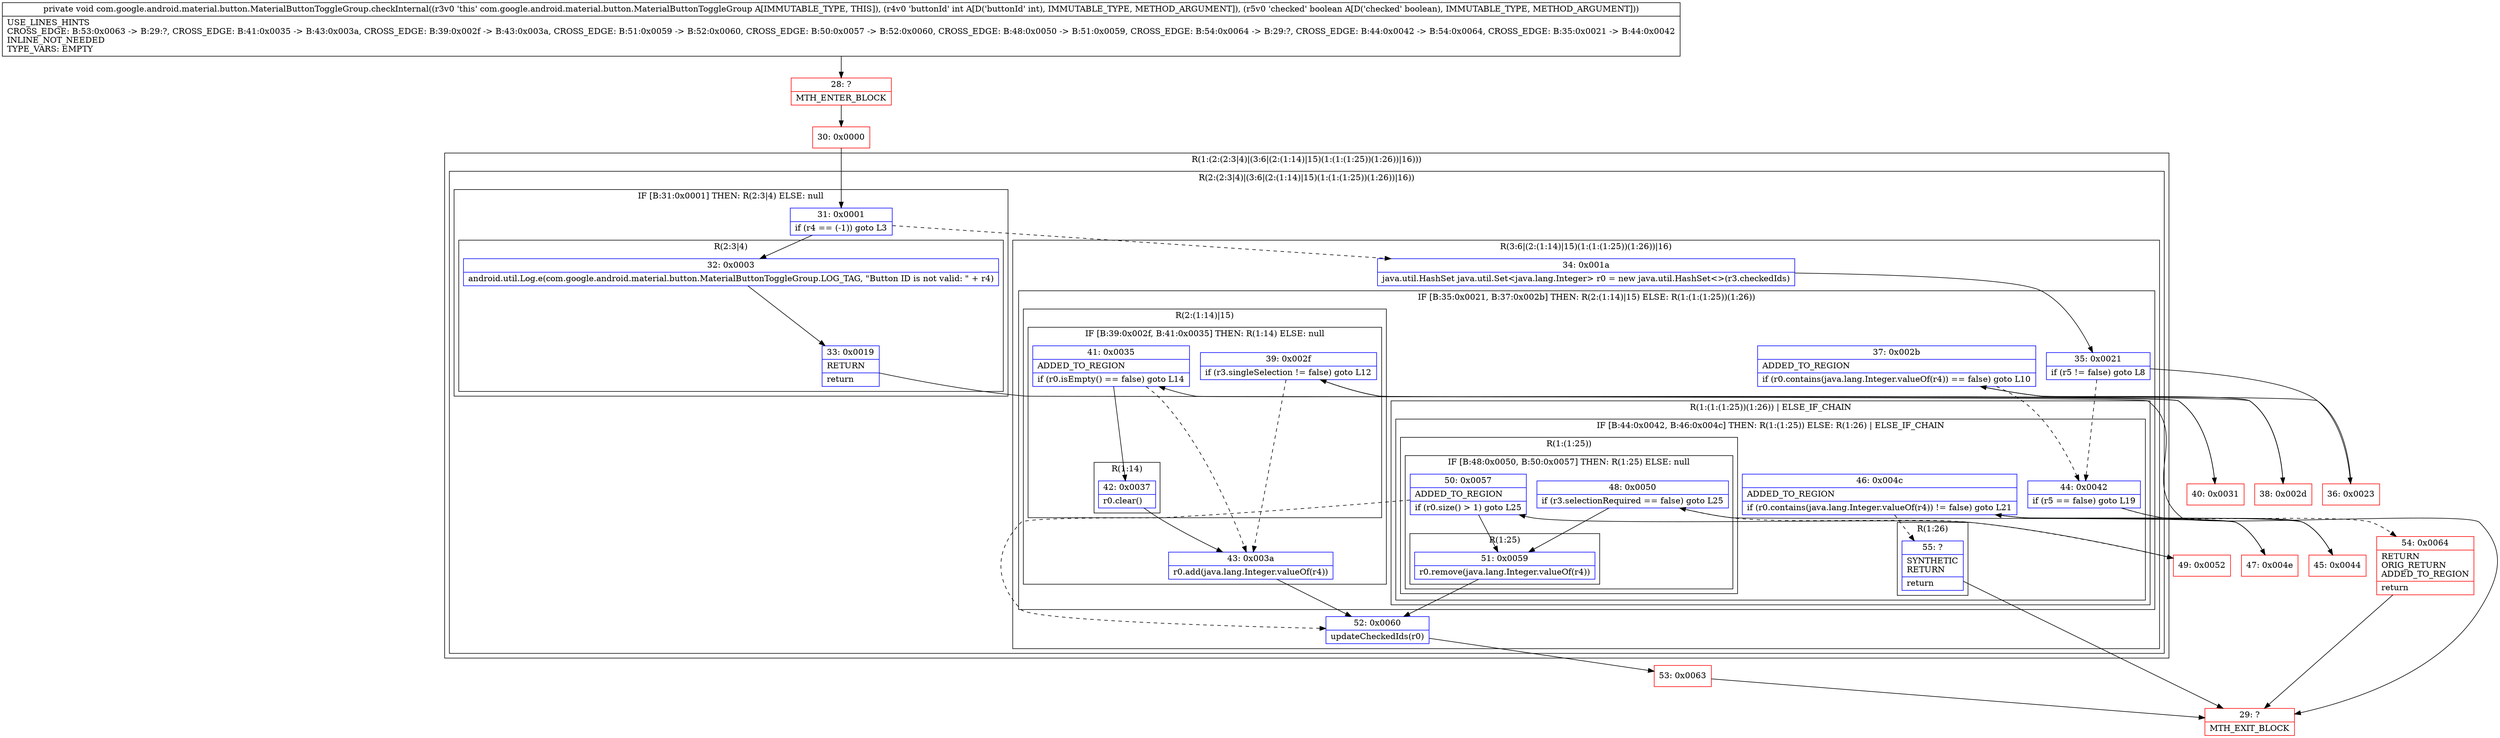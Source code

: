 digraph "CFG forcom.google.android.material.button.MaterialButtonToggleGroup.checkInternal(IZ)V" {
subgraph cluster_Region_1457148431 {
label = "R(1:(2:(2:3|4)|(3:6|(2:(1:14)|15)(1:(1:(1:25))(1:26))|16)))";
node [shape=record,color=blue];
subgraph cluster_Region_1826616473 {
label = "R(2:(2:3|4)|(3:6|(2:(1:14)|15)(1:(1:(1:25))(1:26))|16))";
node [shape=record,color=blue];
subgraph cluster_IfRegion_1060349925 {
label = "IF [B:31:0x0001] THEN: R(2:3|4) ELSE: null";
node [shape=record,color=blue];
Node_31 [shape=record,label="{31\:\ 0x0001|if (r4 == (\-1)) goto L3\l}"];
subgraph cluster_Region_355016585 {
label = "R(2:3|4)";
node [shape=record,color=blue];
Node_32 [shape=record,label="{32\:\ 0x0003|android.util.Log.e(com.google.android.material.button.MaterialButtonToggleGroup.LOG_TAG, \"Button ID is not valid: \" + r4)\l}"];
Node_33 [shape=record,label="{33\:\ 0x0019|RETURN\l|return\l}"];
}
}
subgraph cluster_Region_1626408932 {
label = "R(3:6|(2:(1:14)|15)(1:(1:(1:25))(1:26))|16)";
node [shape=record,color=blue];
Node_34 [shape=record,label="{34\:\ 0x001a|java.util.HashSet java.util.Set\<java.lang.Integer\> r0 = new java.util.HashSet\<\>(r3.checkedIds)\l}"];
subgraph cluster_IfRegion_75121011 {
label = "IF [B:35:0x0021, B:37:0x002b] THEN: R(2:(1:14)|15) ELSE: R(1:(1:(1:25))(1:26))";
node [shape=record,color=blue];
Node_35 [shape=record,label="{35\:\ 0x0021|if (r5 != false) goto L8\l}"];
Node_37 [shape=record,label="{37\:\ 0x002b|ADDED_TO_REGION\l|if (r0.contains(java.lang.Integer.valueOf(r4)) == false) goto L10\l}"];
subgraph cluster_Region_1289021804 {
label = "R(2:(1:14)|15)";
node [shape=record,color=blue];
subgraph cluster_IfRegion_2060577195 {
label = "IF [B:39:0x002f, B:41:0x0035] THEN: R(1:14) ELSE: null";
node [shape=record,color=blue];
Node_39 [shape=record,label="{39\:\ 0x002f|if (r3.singleSelection != false) goto L12\l}"];
Node_41 [shape=record,label="{41\:\ 0x0035|ADDED_TO_REGION\l|if (r0.isEmpty() == false) goto L14\l}"];
subgraph cluster_Region_619840561 {
label = "R(1:14)";
node [shape=record,color=blue];
Node_42 [shape=record,label="{42\:\ 0x0037|r0.clear()\l}"];
}
}
Node_43 [shape=record,label="{43\:\ 0x003a|r0.add(java.lang.Integer.valueOf(r4))\l}"];
}
subgraph cluster_Region_291994889 {
label = "R(1:(1:(1:25))(1:26)) | ELSE_IF_CHAIN\l";
node [shape=record,color=blue];
subgraph cluster_IfRegion_443766876 {
label = "IF [B:44:0x0042, B:46:0x004c] THEN: R(1:(1:25)) ELSE: R(1:26) | ELSE_IF_CHAIN\l";
node [shape=record,color=blue];
Node_44 [shape=record,label="{44\:\ 0x0042|if (r5 == false) goto L19\l}"];
Node_46 [shape=record,label="{46\:\ 0x004c|ADDED_TO_REGION\l|if (r0.contains(java.lang.Integer.valueOf(r4)) != false) goto L21\l}"];
subgraph cluster_Region_42940544 {
label = "R(1:(1:25))";
node [shape=record,color=blue];
subgraph cluster_IfRegion_1872393736 {
label = "IF [B:48:0x0050, B:50:0x0057] THEN: R(1:25) ELSE: null";
node [shape=record,color=blue];
Node_48 [shape=record,label="{48\:\ 0x0050|if (r3.selectionRequired == false) goto L25\l}"];
Node_50 [shape=record,label="{50\:\ 0x0057|ADDED_TO_REGION\l|if (r0.size() \> 1) goto L25\l}"];
subgraph cluster_Region_1543316550 {
label = "R(1:25)";
node [shape=record,color=blue];
Node_51 [shape=record,label="{51\:\ 0x0059|r0.remove(java.lang.Integer.valueOf(r4))\l}"];
}
}
}
subgraph cluster_Region_547466171 {
label = "R(1:26)";
node [shape=record,color=blue];
Node_55 [shape=record,label="{55\:\ ?|SYNTHETIC\lRETURN\l|return\l}"];
}
}
}
}
Node_52 [shape=record,label="{52\:\ 0x0060|updateCheckedIds(r0)\l}"];
}
}
}
Node_28 [shape=record,color=red,label="{28\:\ ?|MTH_ENTER_BLOCK\l}"];
Node_30 [shape=record,color=red,label="{30\:\ 0x0000}"];
Node_29 [shape=record,color=red,label="{29\:\ ?|MTH_EXIT_BLOCK\l}"];
Node_36 [shape=record,color=red,label="{36\:\ 0x0023}"];
Node_38 [shape=record,color=red,label="{38\:\ 0x002d}"];
Node_40 [shape=record,color=red,label="{40\:\ 0x0031}"];
Node_53 [shape=record,color=red,label="{53\:\ 0x0063}"];
Node_45 [shape=record,color=red,label="{45\:\ 0x0044}"];
Node_47 [shape=record,color=red,label="{47\:\ 0x004e}"];
Node_49 [shape=record,color=red,label="{49\:\ 0x0052}"];
Node_54 [shape=record,color=red,label="{54\:\ 0x0064|RETURN\lORIG_RETURN\lADDED_TO_REGION\l|return\l}"];
MethodNode[shape=record,label="{private void com.google.android.material.button.MaterialButtonToggleGroup.checkInternal((r3v0 'this' com.google.android.material.button.MaterialButtonToggleGroup A[IMMUTABLE_TYPE, THIS]), (r4v0 'buttonId' int A[D('buttonId' int), IMMUTABLE_TYPE, METHOD_ARGUMENT]), (r5v0 'checked' boolean A[D('checked' boolean), IMMUTABLE_TYPE, METHOD_ARGUMENT]))  | USE_LINES_HINTS\lCROSS_EDGE: B:53:0x0063 \-\> B:29:?, CROSS_EDGE: B:41:0x0035 \-\> B:43:0x003a, CROSS_EDGE: B:39:0x002f \-\> B:43:0x003a, CROSS_EDGE: B:51:0x0059 \-\> B:52:0x0060, CROSS_EDGE: B:50:0x0057 \-\> B:52:0x0060, CROSS_EDGE: B:48:0x0050 \-\> B:51:0x0059, CROSS_EDGE: B:54:0x0064 \-\> B:29:?, CROSS_EDGE: B:44:0x0042 \-\> B:54:0x0064, CROSS_EDGE: B:35:0x0021 \-\> B:44:0x0042\lINLINE_NOT_NEEDED\lTYPE_VARS: EMPTY\l}"];
MethodNode -> Node_28;Node_31 -> Node_32;
Node_31 -> Node_34[style=dashed];
Node_32 -> Node_33;
Node_33 -> Node_29;
Node_34 -> Node_35;
Node_35 -> Node_36;
Node_35 -> Node_44[style=dashed];
Node_37 -> Node_38;
Node_37 -> Node_44[style=dashed];
Node_39 -> Node_40;
Node_39 -> Node_43[style=dashed];
Node_41 -> Node_42;
Node_41 -> Node_43[style=dashed];
Node_42 -> Node_43;
Node_43 -> Node_52;
Node_44 -> Node_45;
Node_44 -> Node_54[style=dashed];
Node_46 -> Node_47;
Node_46 -> Node_55[style=dashed];
Node_48 -> Node_49[style=dashed];
Node_48 -> Node_51;
Node_50 -> Node_51;
Node_50 -> Node_52[style=dashed];
Node_51 -> Node_52;
Node_55 -> Node_29;
Node_52 -> Node_53;
Node_28 -> Node_30;
Node_30 -> Node_31;
Node_36 -> Node_37;
Node_38 -> Node_39;
Node_40 -> Node_41;
Node_53 -> Node_29;
Node_45 -> Node_46;
Node_47 -> Node_48;
Node_49 -> Node_50;
Node_54 -> Node_29;
}


